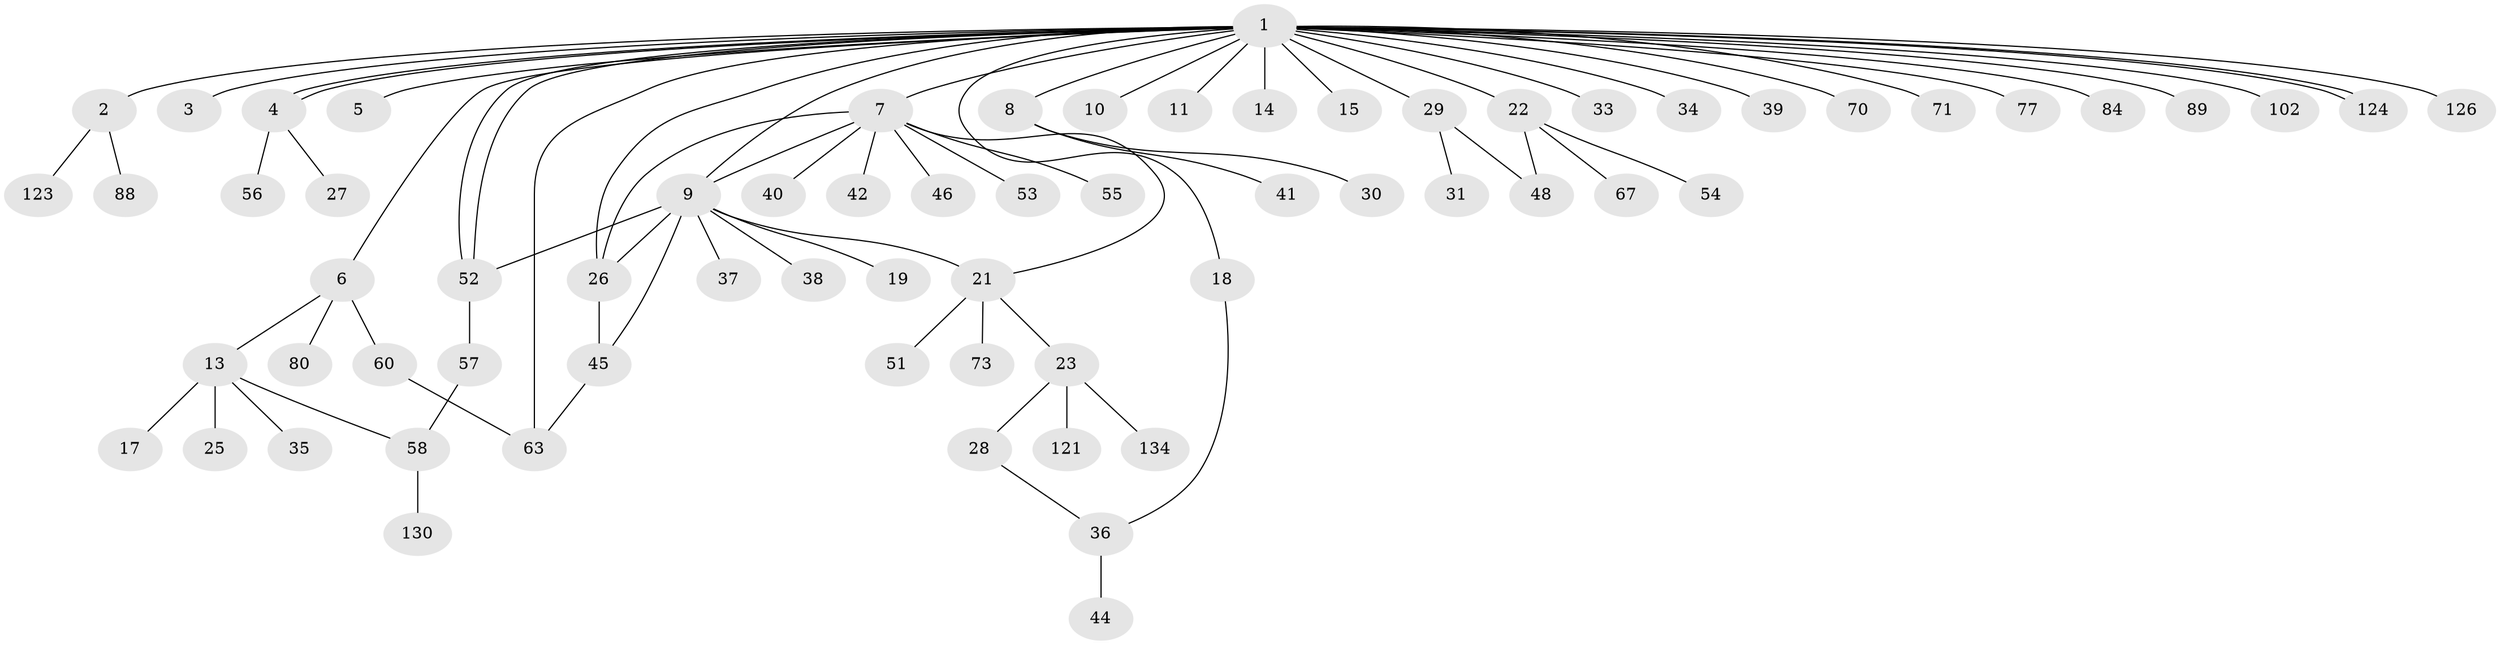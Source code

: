 // original degree distribution, {33: 0.007462686567164179, 3: 0.06716417910447761, 1: 0.5970149253731343, 4: 0.07462686567164178, 6: 0.03731343283582089, 11: 0.007462686567164179, 10: 0.007462686567164179, 2: 0.17164179104477612, 8: 0.007462686567164179, 5: 0.022388059701492536}
// Generated by graph-tools (version 1.1) at 2025/14/03/09/25 04:14:24]
// undirected, 67 vertices, 80 edges
graph export_dot {
graph [start="1"]
  node [color=gray90,style=filled];
  1;
  2;
  3;
  4;
  5;
  6;
  7 [super="+82+12+20+16"];
  8 [super="+111+90+105+112+72+76+50"];
  9 [super="+32+81+117"];
  10;
  11;
  13 [super="+128+61+24"];
  14;
  15;
  17;
  18 [super="+68"];
  19;
  21;
  22;
  23;
  25;
  26 [super="+62+79+65"];
  27 [super="+101"];
  28 [super="+59"];
  29 [super="+133+118+47"];
  30 [super="+87"];
  31 [super="+86+125+129+74"];
  33;
  34;
  35;
  36 [super="+64+66+43"];
  37;
  38;
  39 [super="+49+114"];
  40;
  41 [super="+109"];
  42;
  44;
  45 [super="+98"];
  46;
  48;
  51;
  52;
  53;
  54;
  55 [super="+95"];
  56;
  57;
  58;
  60 [super="+100+91+93"];
  63 [super="+115+113+104+78"];
  67 [super="+99"];
  70;
  71;
  73;
  77;
  80;
  84;
  88;
  89;
  102;
  121;
  123 [super="+132"];
  124;
  126;
  130;
  134;
  1 -- 2;
  1 -- 3;
  1 -- 4;
  1 -- 4;
  1 -- 5;
  1 -- 6;
  1 -- 7;
  1 -- 8;
  1 -- 9;
  1 -- 10;
  1 -- 11;
  1 -- 14;
  1 -- 15;
  1 -- 18;
  1 -- 22;
  1 -- 26;
  1 -- 29;
  1 -- 33;
  1 -- 34;
  1 -- 39 [weight=2];
  1 -- 52;
  1 -- 52;
  1 -- 70;
  1 -- 71;
  1 -- 77;
  1 -- 84;
  1 -- 89;
  1 -- 102;
  1 -- 124;
  1 -- 124;
  1 -- 126;
  1 -- 63;
  2 -- 88;
  2 -- 123;
  4 -- 27;
  4 -- 56;
  6 -- 13;
  6 -- 60;
  6 -- 80;
  7 -- 46;
  7 -- 26;
  7 -- 21;
  7 -- 53;
  7 -- 40;
  7 -- 9;
  7 -- 42;
  7 -- 55;
  8 -- 30;
  8 -- 41;
  9 -- 19;
  9 -- 21;
  9 -- 37;
  9 -- 38;
  9 -- 45;
  9 -- 26;
  9 -- 52;
  13 -- 17;
  13 -- 25;
  13 -- 58;
  13 -- 35;
  18 -- 36;
  21 -- 23;
  21 -- 51;
  21 -- 73;
  22 -- 48;
  22 -- 54;
  22 -- 67;
  23 -- 28;
  23 -- 121;
  23 -- 134;
  26 -- 45;
  28 -- 36;
  29 -- 31;
  29 -- 48;
  36 -- 44;
  45 -- 63;
  52 -- 57;
  57 -- 58;
  58 -- 130;
  60 -- 63;
}
